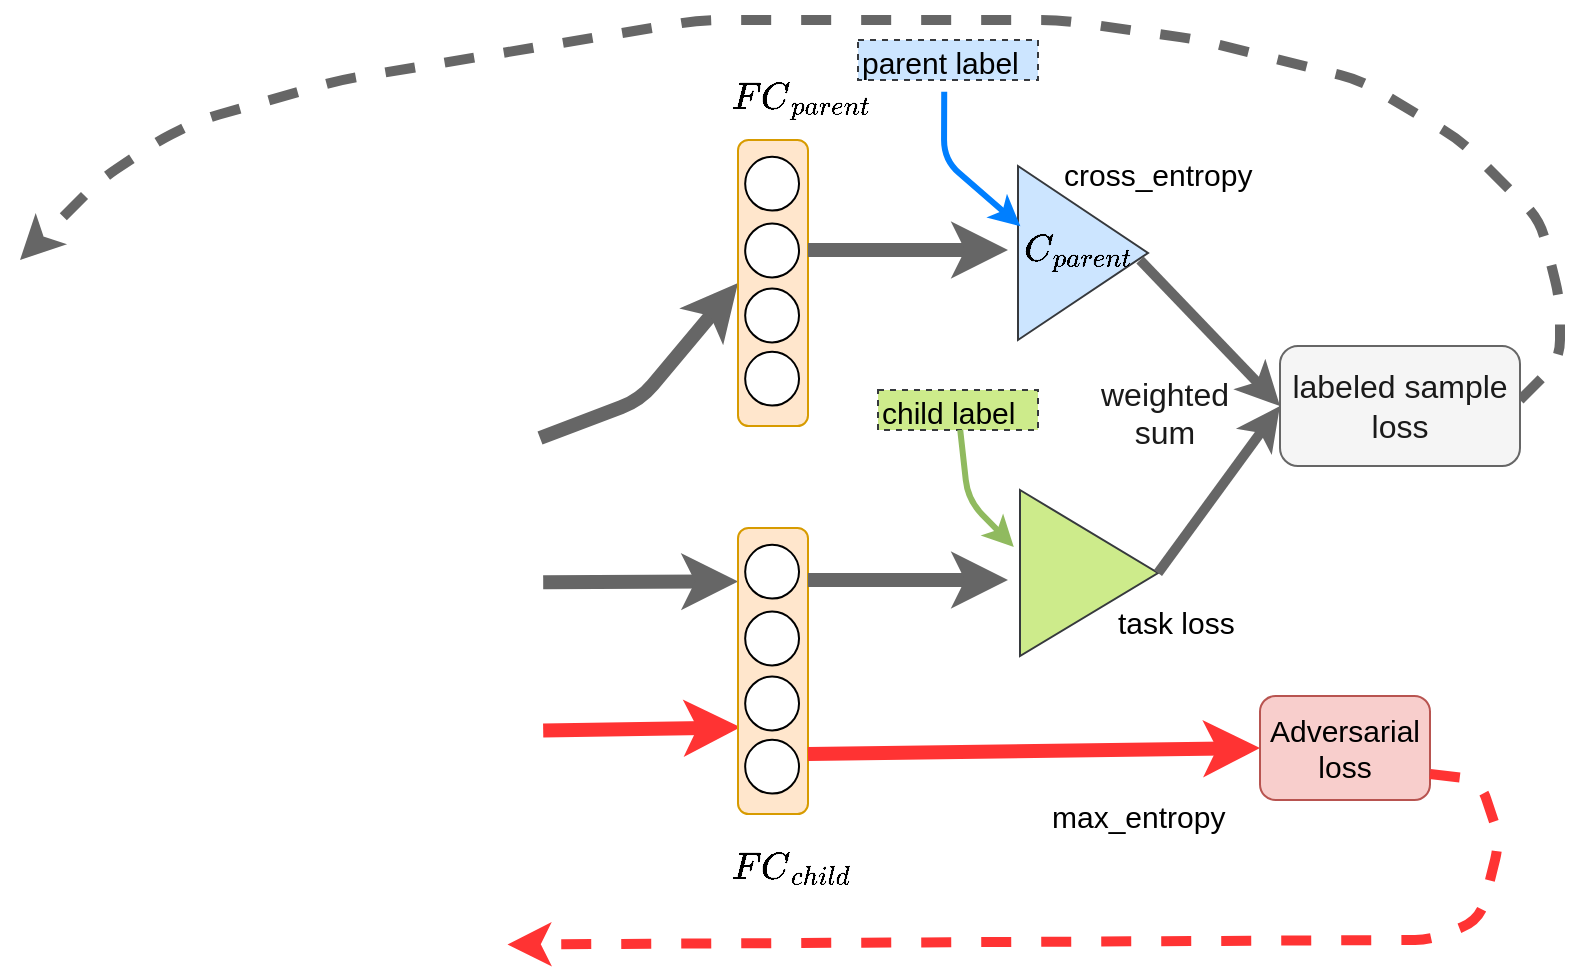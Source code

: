 <mxfile version="14.4.4" type="github">
  <diagram id="ks4RM9dCCZyvrqQTFD8F" name="第 1 页">
    <mxGraphModel dx="1150" dy="651" grid="1" gridSize="10" guides="1" tooltips="1" connect="1" arrows="1" fold="1" page="1" pageScale="1" pageWidth="583" pageHeight="827" math="1" shadow="0">
      <root>
        <mxCell id="0" />
        <mxCell id="1" parent="0" />
        <mxCell id="MTRD8ADKReDqSSXhINTx-7" value="" style="endArrow=classic;html=1;strokeColor=#666666;strokeWidth=7;fillColor=#666666;entryX=0.002;entryY=0.187;entryPerimeter=0;exitX=0.433;exitY=-0.087;exitPerimeter=0;" edge="1" parent="1" target="MTRD8ADKReDqSSXhINTx-21">
          <mxGeometry width="50" height="50" relative="1" as="geometry">
            <mxPoint x="550.588" y="451.131" as="sourcePoint" />
            <mxPoint x="650" y="444" as="targetPoint" />
          </mxGeometry>
        </mxCell>
        <mxCell id="MTRD8ADKReDqSSXhINTx-8" value="" style="endArrow=classic;html=1;strokeColor=#FF3333;strokeWidth=7;fillColor=#666666;exitX=0.791;exitY=-0.087;exitPerimeter=0;entryX=0.035;entryY=0.697;entryPerimeter=0;" edge="1" parent="1" target="MTRD8ADKReDqSSXhINTx-21">
          <mxGeometry width="50" height="50" relative="1" as="geometry">
            <mxPoint x="550.588" y="525.237" as="sourcePoint" />
            <mxPoint x="639" y="526" as="targetPoint" />
          </mxGeometry>
        </mxCell>
        <mxCell id="MTRD8ADKReDqSSXhINTx-9" value="" style="endArrow=classic;html=1;strokeColor=#666666;strokeWidth=7;fillColor=#666666;entryX=0;entryY=0.5;" edge="1" parent="1" target="MTRD8ADKReDqSSXhINTx-13">
          <mxGeometry width="50" height="50" relative="1" as="geometry">
            <mxPoint x="549" y="379" as="sourcePoint" />
            <mxPoint x="629" y="310" as="targetPoint" />
            <Array as="points">
              <mxPoint x="599" y="360" />
            </Array>
          </mxGeometry>
        </mxCell>
        <mxCell id="MTRD8ADKReDqSSXhINTx-10" value="" style="group" vertex="1" connectable="0" parent="1">
          <mxGeometry x="648" y="230" width="35" height="143" as="geometry" />
        </mxCell>
        <mxCell id="MTRD8ADKReDqSSXhINTx-11" value="" style="group" vertex="1" connectable="0" parent="MTRD8ADKReDqSSXhINTx-10">
          <mxGeometry width="35" height="143" as="geometry" />
        </mxCell>
        <mxCell id="MTRD8ADKReDqSSXhINTx-12" value="" style="group" vertex="1" connectable="0" parent="MTRD8ADKReDqSSXhINTx-11">
          <mxGeometry width="35" height="143" as="geometry" />
        </mxCell>
        <mxCell id="MTRD8ADKReDqSSXhINTx-13" value="" style="rounded=1;whiteSpace=wrap;html=1;fillColor=#ffe6cc;strokeColor=#d79b00;" vertex="1" parent="MTRD8ADKReDqSSXhINTx-12">
          <mxGeometry width="35" height="143" as="geometry" />
        </mxCell>
        <mxCell id="MTRD8ADKReDqSSXhINTx-14" value="" style="ellipse;whiteSpace=wrap;html=1;aspect=fixed;rounded=0;fillColor=#ffffff;strokeColor=#000000;" vertex="1" parent="MTRD8ADKReDqSSXhINTx-12">
          <mxGeometry x="3.59" y="8.357" width="26.923" height="26.923" as="geometry" />
        </mxCell>
        <mxCell id="MTRD8ADKReDqSSXhINTx-15" value="" style="ellipse;whiteSpace=wrap;html=1;aspect=fixed;rounded=0;fillColor=#ffffff;strokeColor=#000000;" vertex="1" parent="MTRD8ADKReDqSSXhINTx-12">
          <mxGeometry x="3.59" y="41.786" width="26.923" height="26.923" as="geometry" />
        </mxCell>
        <mxCell id="MTRD8ADKReDqSSXhINTx-16" value="" style="ellipse;whiteSpace=wrap;html=1;aspect=fixed;rounded=0;fillColor=#ffffff;strokeColor=#000000;" vertex="1" parent="MTRD8ADKReDqSSXhINTx-12">
          <mxGeometry x="3.59" y="74.286" width="26.923" height="26.923" as="geometry" />
        </mxCell>
        <mxCell id="MTRD8ADKReDqSSXhINTx-17" value="" style="ellipse;whiteSpace=wrap;html=1;aspect=fixed;rounded=0;fillColor=#ffffff;strokeColor=#000000;" vertex="1" parent="MTRD8ADKReDqSSXhINTx-12">
          <mxGeometry x="3.59" y="105.857" width="26.923" height="26.923" as="geometry" />
        </mxCell>
        <mxCell id="MTRD8ADKReDqSSXhINTx-18" value="" style="group;fontSize=12;" vertex="1" connectable="0" parent="1">
          <mxGeometry x="648" y="424" width="105" height="161" as="geometry" />
        </mxCell>
        <mxCell id="MTRD8ADKReDqSSXhINTx-19" value="" style="group" vertex="1" connectable="0" parent="MTRD8ADKReDqSSXhINTx-18">
          <mxGeometry width="105" height="161" as="geometry" />
        </mxCell>
        <mxCell id="MTRD8ADKReDqSSXhINTx-20" value="" style="group" vertex="1" connectable="0" parent="MTRD8ADKReDqSSXhINTx-19">
          <mxGeometry width="105" height="161" as="geometry" />
        </mxCell>
        <mxCell id="MTRD8ADKReDqSSXhINTx-21" value="" style="rounded=1;whiteSpace=wrap;html=1;fillColor=#ffe6cc;strokeColor=#d79b00;" vertex="1" parent="MTRD8ADKReDqSSXhINTx-20">
          <mxGeometry width="35" height="143" as="geometry" />
        </mxCell>
        <mxCell id="MTRD8ADKReDqSSXhINTx-22" value="" style="ellipse;whiteSpace=wrap;html=1;aspect=fixed;rounded=0;fillColor=#ffffff;strokeColor=#000000;" vertex="1" parent="MTRD8ADKReDqSSXhINTx-20">
          <mxGeometry x="3.59" y="8.357" width="26.923" height="26.923" as="geometry" />
        </mxCell>
        <mxCell id="MTRD8ADKReDqSSXhINTx-23" value="" style="ellipse;whiteSpace=wrap;html=1;aspect=fixed;rounded=0;fillColor=#ffffff;strokeColor=#000000;" vertex="1" parent="MTRD8ADKReDqSSXhINTx-20">
          <mxGeometry x="3.59" y="41.786" width="26.923" height="26.923" as="geometry" />
        </mxCell>
        <mxCell id="MTRD8ADKReDqSSXhINTx-24" value="" style="ellipse;whiteSpace=wrap;html=1;aspect=fixed;rounded=0;fillColor=#ffffff;strokeColor=#000000;" vertex="1" parent="MTRD8ADKReDqSSXhINTx-20">
          <mxGeometry x="3.59" y="74.286" width="26.923" height="26.923" as="geometry" />
        </mxCell>
        <mxCell id="MTRD8ADKReDqSSXhINTx-25" value="" style="ellipse;whiteSpace=wrap;html=1;aspect=fixed;rounded=0;fillColor=#ffffff;strokeColor=#000000;" vertex="1" parent="MTRD8ADKReDqSSXhINTx-20">
          <mxGeometry x="3.59" y="105.857" width="26.923" height="26.923" as="geometry" />
        </mxCell>
        <mxCell id="MTRD8ADKReDqSSXhINTx-26" value="$${FC}_{child}$$" style="text;html=1;resizable=0;points=[];autosize=1;align=left;verticalAlign=top;spacingTop=-4;fontSize=16;" vertex="1" parent="MTRD8ADKReDqSSXhINTx-20">
          <mxGeometry x="-5" y="141" width="110" height="20" as="geometry" />
        </mxCell>
        <mxCell id="MTRD8ADKReDqSSXhINTx-27" value="$${FC}_{parent}$$" style="text;html=1;resizable=0;points=[];autosize=1;align=left;verticalAlign=top;spacingTop=-4;fontStyle=0;fontSize=16;" vertex="1" parent="1">
          <mxGeometry x="643" y="180" width="110" height="20" as="geometry" />
        </mxCell>
        <mxCell id="MTRD8ADKReDqSSXhINTx-28" value="" style="endArrow=classic;html=1;strokeColor=#666666;strokeWidth=7;fillColor=#666666;" edge="1" parent="1">
          <mxGeometry width="50" height="50" relative="1" as="geometry">
            <mxPoint x="683" y="285" as="sourcePoint" />
            <mxPoint x="783" y="285" as="targetPoint" />
          </mxGeometry>
        </mxCell>
        <mxCell id="MTRD8ADKReDqSSXhINTx-29" value="" style="endArrow=classic;html=1;strokeColor=#666666;strokeWidth=7;fillColor=#666666;" edge="1" parent="1">
          <mxGeometry width="50" height="50" relative="1" as="geometry">
            <mxPoint x="683" y="450" as="sourcePoint" />
            <mxPoint x="783" y="450" as="targetPoint" />
          </mxGeometry>
        </mxCell>
        <mxCell id="MTRD8ADKReDqSSXhINTx-30" value="" style="endArrow=classic;html=1;strokeColor=#FF3333;strokeWidth=7;fillColor=#666666;entryX=0;entryY=0.5;" edge="1" parent="1" target="MTRD8ADKReDqSSXhINTx-35">
          <mxGeometry width="50" height="50" relative="1" as="geometry">
            <mxPoint x="683" y="537" as="sourcePoint" />
            <mxPoint x="899" y="540" as="targetPoint" />
          </mxGeometry>
        </mxCell>
        <mxCell id="MTRD8ADKReDqSSXhINTx-31" value="" style="triangle;whiteSpace=wrap;html=1;rounded=0;fillColor=#cce5ff;strokeColor=#36393d;" vertex="1" parent="1">
          <mxGeometry x="788" y="243" width="65" height="87" as="geometry" />
        </mxCell>
        <mxCell id="MTRD8ADKReDqSSXhINTx-32" value="$$C_{parent}$$" style="text;html=1;resizable=0;points=[];autosize=1;align=left;verticalAlign=top;spacingTop=-4;fontSize=16;" vertex="1" parent="1">
          <mxGeometry x="789" y="256" width="100" height="20" as="geometry" />
        </mxCell>
        <mxCell id="MTRD8ADKReDqSSXhINTx-33" value="$$C_{child}$$" style="text;html=1;resizable=0;points=[];autosize=1;align=left;verticalAlign=top;spacingTop=-4;fontSize=16;" vertex="1" parent="1">
          <mxGeometry x="791" y="422" width="90" height="20" as="geometry" />
        </mxCell>
        <mxCell id="MTRD8ADKReDqSSXhINTx-34" value="" style="triangle;whiteSpace=wrap;html=1;rounded=0;fillColor=#cdeb8b;strokeColor=#36393d;" vertex="1" parent="1">
          <mxGeometry x="789" y="405" width="69" height="83" as="geometry" />
        </mxCell>
        <mxCell id="MTRD8ADKReDqSSXhINTx-35" value="&lt;font style=&quot;font-size: 15px;&quot;&gt;Adversarial loss&lt;/font&gt;" style="rounded=1;whiteSpace=wrap;html=1;fillColor=#f8cecc;strokeColor=#b85450;fontSize=15;" vertex="1" parent="1">
          <mxGeometry x="909" y="508" width="85" height="52" as="geometry" />
        </mxCell>
        <mxCell id="MTRD8ADKReDqSSXhINTx-36" value="cross_entropy" style="text;html=1;resizable=0;points=[];autosize=1;align=left;verticalAlign=top;spacingTop=-4;fontSize=15;" vertex="1" parent="1">
          <mxGeometry x="809" y="236" width="110" height="20" as="geometry" />
        </mxCell>
        <mxCell id="MTRD8ADKReDqSSXhINTx-37" value="task loss" style="text;html=1;resizable=0;points=[];autosize=1;align=left;verticalAlign=top;spacingTop=-4;fontSize=15;" vertex="1" parent="1">
          <mxGeometry x="836" y="460" width="70" height="20" as="geometry" />
        </mxCell>
        <mxCell id="MTRD8ADKReDqSSXhINTx-38" value="parent label" style="text;html=1;resizable=0;points=[];autosize=1;align=left;verticalAlign=top;spacingTop=-4;fontSize=15;fillColor=#cce5ff;strokeColor=#36393d;dashed=1;" vertex="1" parent="1">
          <mxGeometry x="708" y="180" width="90" height="20" as="geometry" />
        </mxCell>
        <mxCell id="MTRD8ADKReDqSSXhINTx-39" value="child label" style="text;html=1;resizable=0;points=[];autosize=1;align=left;verticalAlign=top;spacingTop=-4;fontSize=15;fillColor=#cdeb8b;strokeColor=#36393d;dashed=1;" vertex="1" parent="1">
          <mxGeometry x="718" y="355" width="80" height="20" as="geometry" />
        </mxCell>
        <mxCell id="MTRD8ADKReDqSSXhINTx-40" value="" style="endArrow=classic;html=1;strokeColor=#007FFF;strokeWidth=3;fillColor=#cce5ff;fontSize=15;exitX=0.479;exitY=1.291;exitPerimeter=0;entryX=0.002;entryY=0.856;entryPerimeter=0;" edge="1" parent="1" source="MTRD8ADKReDqSSXhINTx-38" target="MTRD8ADKReDqSSXhINTx-32">
          <mxGeometry width="50" height="50" relative="1" as="geometry">
            <mxPoint x="852" y="232" as="sourcePoint" />
            <mxPoint x="802" y="270" as="targetPoint" />
            <Array as="points">
              <mxPoint x="751" y="240" />
            </Array>
          </mxGeometry>
        </mxCell>
        <mxCell id="MTRD8ADKReDqSSXhINTx-41" value="" style="endArrow=classic;html=1;strokeColor=#90BA5F;strokeWidth=3;fillColor=#666666;fontSize=15;entryX=-0.045;entryY=0.343;entryPerimeter=0;" edge="1" parent="1" source="MTRD8ADKReDqSSXhINTx-39" target="MTRD8ADKReDqSSXhINTx-34">
          <mxGeometry width="50" height="50" relative="1" as="geometry">
            <mxPoint x="763" y="390" as="sourcePoint" />
            <mxPoint x="804" y="434" as="targetPoint" />
            <Array as="points">
              <mxPoint x="763" y="410" />
            </Array>
          </mxGeometry>
        </mxCell>
        <mxCell id="MTRD8ADKReDqSSXhINTx-42" value="max_entropy" style="text;html=1;resizable=0;points=[];autosize=1;align=left;verticalAlign=top;spacingTop=-4;fontSize=15;" vertex="1" parent="1">
          <mxGeometry x="803" y="557" width="100" height="20" as="geometry" />
        </mxCell>
        <mxCell id="MTRD8ADKReDqSSXhINTx-43" value="" style="endArrow=classic;html=1;dashed=1;strokeColor=#666666;strokeWidth=5;fillColor=#666666;fontSize=16;fontColor=#007FFF;exitX=1;exitY=0.45;exitPerimeter=0;" edge="1" parent="1" source="MTRD8ADKReDqSSXhINTx-44">
          <mxGeometry width="50" height="50" relative="1" as="geometry">
            <mxPoint x="1049" y="360" as="sourcePoint" />
            <mxPoint x="289" y="290" as="targetPoint" />
            <Array as="points">
              <mxPoint x="1059" y="340" />
              <mxPoint x="1059" y="310" />
              <mxPoint x="1049" y="270" />
              <mxPoint x="1009" y="230" />
              <mxPoint x="959" y="200" />
              <mxPoint x="879" y="180" />
              <mxPoint x="809" y="170" />
              <mxPoint x="629" y="170" />
              <mxPoint x="569" y="180" />
              <mxPoint x="449" y="200" />
              <mxPoint x="379" y="220" />
              <mxPoint x="359" y="230" />
              <mxPoint x="329" y="250" />
            </Array>
          </mxGeometry>
        </mxCell>
        <mxCell id="MTRD8ADKReDqSSXhINTx-44" value="&lt;font color=&quot;#1a1a1a&quot;&gt;labeled sample loss&lt;/font&gt;" style="rounded=1;whiteSpace=wrap;html=1;fillColor=#f5f5f5;fontSize=16;fontColor=#007FFF;strokeColor=#666666;" vertex="1" parent="1">
          <mxGeometry x="919" y="333" width="120" height="60" as="geometry" />
        </mxCell>
        <mxCell id="MTRD8ADKReDqSSXhINTx-45" value="" style="endArrow=classic;html=1;strokeColor=#666666;strokeWidth=5;fillColor=#666666;entryX=0;entryY=0.5;" edge="1" parent="1" target="MTRD8ADKReDqSSXhINTx-44">
          <mxGeometry width="50" height="50" relative="1" as="geometry">
            <mxPoint x="849" y="290" as="sourcePoint" />
            <mxPoint x="946" y="352" as="targetPoint" />
          </mxGeometry>
        </mxCell>
        <mxCell id="MTRD8ADKReDqSSXhINTx-46" value="" style="endArrow=classic;html=1;strokeColor=#666666;strokeWidth=5;fillColor=#666666;entryX=0;entryY=0.5;exitX=1;exitY=0.5;" edge="1" parent="1" source="MTRD8ADKReDqSSXhINTx-34" target="MTRD8ADKReDqSSXhINTx-44">
          <mxGeometry width="50" height="50" relative="1" as="geometry">
            <mxPoint x="853" y="427" as="sourcePoint" />
            <mxPoint x="913.647" y="501.529" as="targetPoint" />
          </mxGeometry>
        </mxCell>
        <mxCell id="MTRD8ADKReDqSSXhINTx-47" value="&lt;font color=&quot;#1a1a1a&quot;&gt;weighted&lt;/font&gt;&lt;div&gt;&lt;font color=&quot;#1a1a1a&quot;&gt;sum&lt;/font&gt;&lt;/div&gt;" style="text;html=1;resizable=0;points=[];autosize=1;align=center;verticalAlign=top;spacingTop=-4;fontSize=16;fontColor=#007FFF;" vertex="1" parent="1">
          <mxGeometry x="821" y="345" width="80" height="40" as="geometry" />
        </mxCell>
        <mxCell id="MTRD8ADKReDqSSXhINTx-48" value="" style="endArrow=classic;html=1;dashed=1;strokeColor=#FF3333;strokeWidth=5;fillColor=#666666;fontSize=16;fontColor=#007FFF;entryX=1.047;entryY=0.704;entryPerimeter=0;" edge="1" parent="1">
          <mxGeometry width="50" height="50" relative="1" as="geometry">
            <mxPoint x="994" y="547" as="sourcePoint" />
            <mxPoint x="532.76" y="632.24" as="targetPoint" />
            <Array as="points">
              <mxPoint x="1019" y="550" />
              <mxPoint x="1029" y="580" />
              <mxPoint x="1019" y="620" />
              <mxPoint x="994" y="630" />
              <mxPoint x="979" y="630" />
            </Array>
          </mxGeometry>
        </mxCell>
      </root>
    </mxGraphModel>
  </diagram>
</mxfile>
